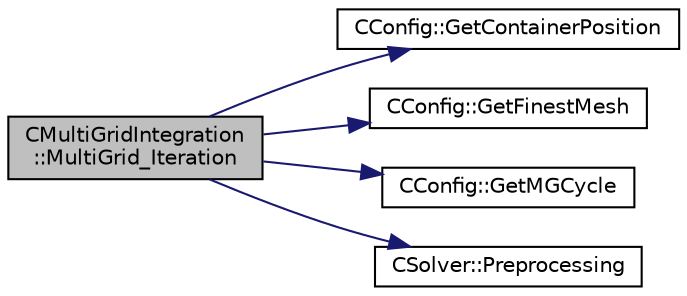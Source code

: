 digraph "CMultiGridIntegration::MultiGrid_Iteration"
{
 // LATEX_PDF_SIZE
  edge [fontname="Helvetica",fontsize="10",labelfontname="Helvetica",labelfontsize="10"];
  node [fontname="Helvetica",fontsize="10",shape=record];
  rankdir="LR";
  Node1 [label="CMultiGridIntegration\l::MultiGrid_Iteration",height=0.2,width=0.4,color="black", fillcolor="grey75", style="filled", fontcolor="black",tooltip="This subroutine calls the MultiGrid_Cycle and also prepare the multigrid levels and the monitoring."];
  Node1 -> Node2 [color="midnightblue",fontsize="10",style="solid",fontname="Helvetica"];
  Node2 [label="CConfig::GetContainerPosition",height=0.2,width=0.4,color="black", fillcolor="white", style="filled",URL="$classCConfig.html#ad9a79bf229dcc3f99cf7c23d4cb16d06",tooltip="Provides the index of the solution in the container."];
  Node1 -> Node3 [color="midnightblue",fontsize="10",style="solid",fontname="Helvetica"];
  Node3 [label="CConfig::GetFinestMesh",height=0.2,width=0.4,color="black", fillcolor="white", style="filled",URL="$classCConfig.html#a1bfdeef5e374d540cb675c308eb97868",tooltip="Get the index of the finest grid."];
  Node1 -> Node4 [color="midnightblue",fontsize="10",style="solid",fontname="Helvetica"];
  Node4 [label="CConfig::GetMGCycle",height=0.2,width=0.4,color="black", fillcolor="white", style="filled",URL="$classCConfig.html#a2e01a329cefbb2ef8c6b022716463cd8",tooltip="Get the kind of multigrid (V or W)."];
  Node1 -> Node5 [color="midnightblue",fontsize="10",style="solid",fontname="Helvetica"];
  Node5 [label="CSolver::Preprocessing",height=0.2,width=0.4,color="black", fillcolor="white", style="filled",URL="$classCSolver.html#ae259428dd5451b8f0f81c407aceff287",tooltip="A virtual member."];
}
